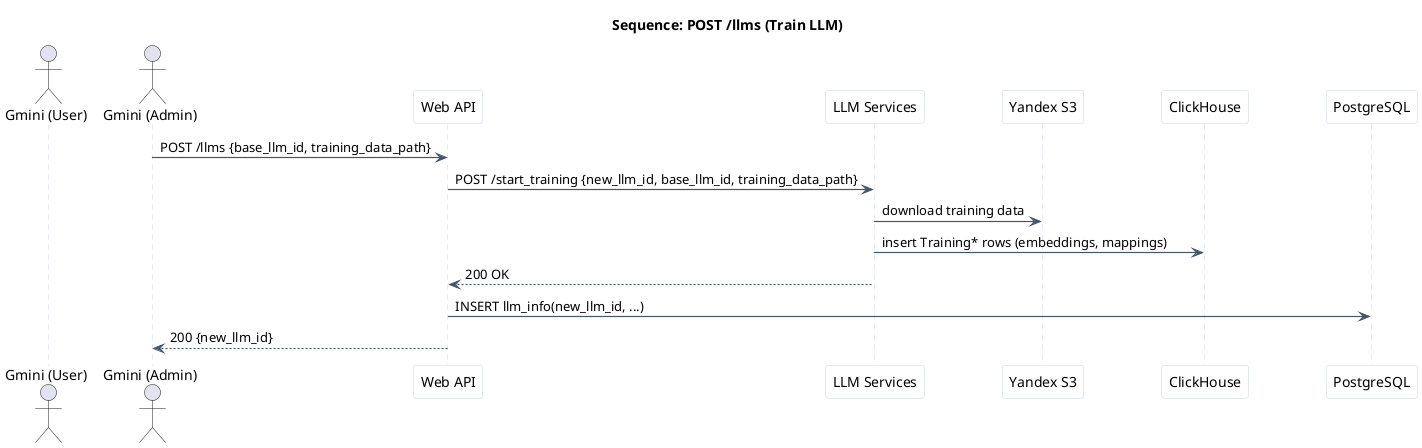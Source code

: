 @startuml
skinparam linetype ortho
skinparam ArrowThickness 1.2
skinparam ParticipantPadding 34
skinparam BoxPadding 22
skinparam ResponseMessageBelowArrow true
skinparam shadowing false
skinparam ArrowColor #475569
skinparam sequence {
  LifeLineBorderColor #CBD5E1
  ParticipantBackgroundColor #FFFFFF
  ParticipantBorderColor #CBD5E1
}

title Sequence: POST /llms (Train LLM)

actor "Gmini (User)" as gmini_user
actor "Gmini (Admin)" as gmini_admin
participant "Web API" as web_api
participant "LLM Services" as llm
participant "Yandex S3" as s3
participant "ClickHouse" as ch
participant "PostgreSQL" as pg

gmini_admin -> web_api: POST /llms {base_llm_id, training_data_path}
web_api -> llm: POST /start_training {new_llm_id, base_llm_id, training_data_path}
llm -> s3: download training data
llm -> ch: insert Training* rows (embeddings, mappings)
llm --> web_api: 200 OK
web_api -> pg: INSERT llm_info(new_llm_id, ...)
web_api --> gmini_admin: 200 {new_llm_id}

@enduml
